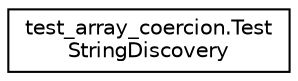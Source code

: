digraph "Graphical Class Hierarchy"
{
 // LATEX_PDF_SIZE
  edge [fontname="Helvetica",fontsize="10",labelfontname="Helvetica",labelfontsize="10"];
  node [fontname="Helvetica",fontsize="10",shape=record];
  rankdir="LR";
  Node0 [label="test_array_coercion.Test\lStringDiscovery",height=0.2,width=0.4,color="black", fillcolor="white", style="filled",URL="$classtest__array__coercion_1_1TestStringDiscovery.html",tooltip=" "];
}
